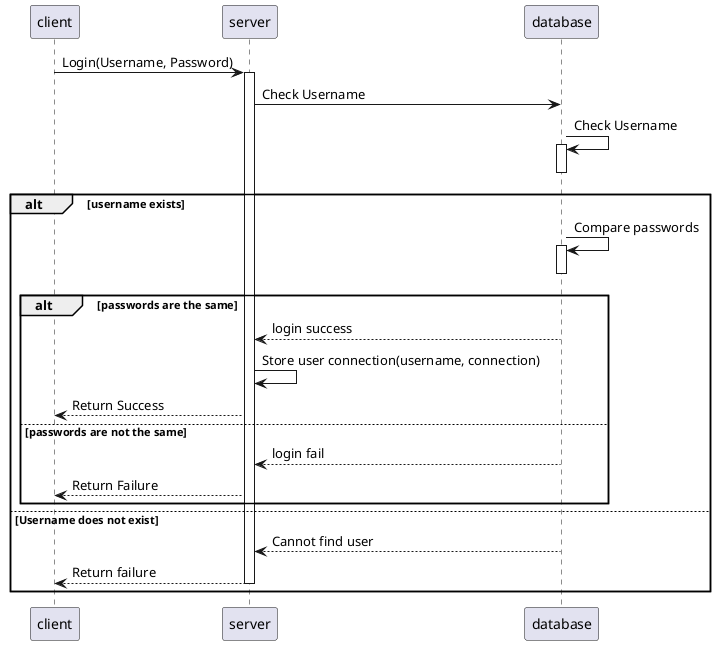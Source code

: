 @startuml
client -> server: Login(Username, Password)
activate server
server-> database: Check Username
database -> database: Check Username
activate database
deactivate  database

alt username exists

  database -> database: Compare passwords
  activate database
  deactivate database

  alt passwords are the same
  
    database --> server: login success
    
    server -> server: Store user connection(username, connection)    

    server --> client: Return Success

  else passwords are not the same

    database --> server: login fail

    server --> client: Return Failure 

  end

else Username does not exist

    database --> server: Cannot find user

    server --> client: Return failure

deactivate server

end
@enduml
